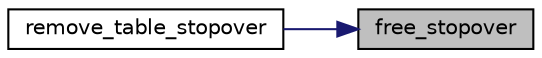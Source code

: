 digraph "free_stopover"
{
 // LATEX_PDF_SIZE
  edge [fontname="Helvetica",fontsize="10",labelfontname="Helvetica",labelfontsize="10"];
  node [fontname="Helvetica",fontsize="10",shape=record];
  rankdir="RL";
  Node1 [label="free_stopover",height=0.2,width=0.4,color="black", fillcolor="grey75", style="filled", fontcolor="black",tooltip="allows to free the memory allocated for the Escale structure"];
  Node1 -> Node2 [dir="back",color="midnightblue",fontsize="10",style="solid",fontname="Helvetica"];
  Node2 [label="remove_table_stopover",height=0.2,width=0.4,color="black", fillcolor="white", style="filled",URL="$course__tableau_8c.html#a2ee4286a25badf09b2f1b4afe28ef981",tooltip=" "];
}
